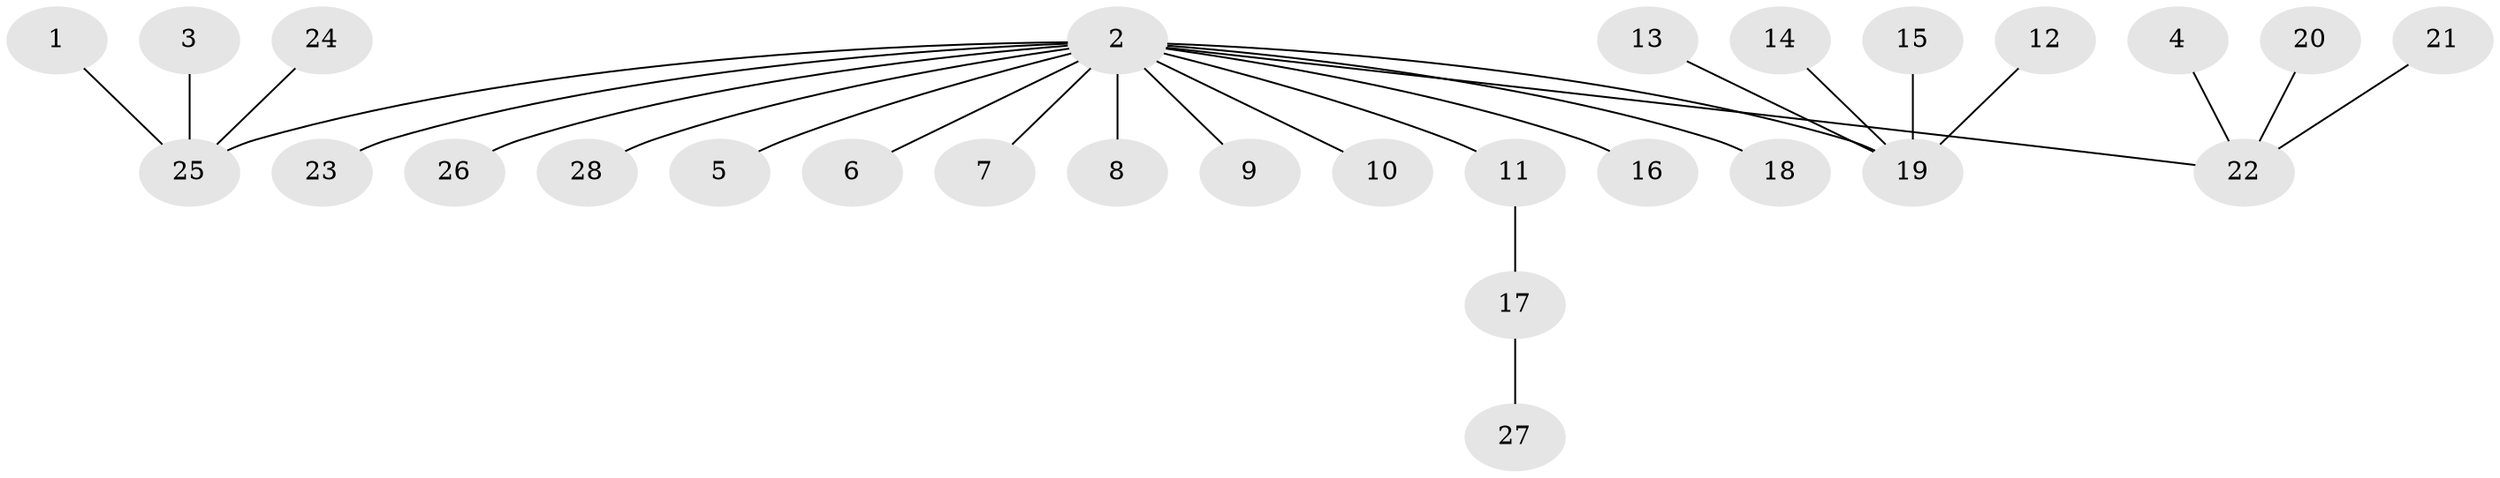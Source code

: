 // original degree distribution, {8: 0.01818181818181818, 11: 0.01818181818181818, 7: 0.05454545454545454, 2: 0.23636363636363636, 1: 0.6363636363636364, 3: 0.01818181818181818, 4: 0.01818181818181818}
// Generated by graph-tools (version 1.1) at 2025/26/03/09/25 03:26:00]
// undirected, 28 vertices, 27 edges
graph export_dot {
graph [start="1"]
  node [color=gray90,style=filled];
  1;
  2;
  3;
  4;
  5;
  6;
  7;
  8;
  9;
  10;
  11;
  12;
  13;
  14;
  15;
  16;
  17;
  18;
  19;
  20;
  21;
  22;
  23;
  24;
  25;
  26;
  27;
  28;
  1 -- 25 [weight=1.0];
  2 -- 5 [weight=1.0];
  2 -- 6 [weight=1.0];
  2 -- 7 [weight=1.0];
  2 -- 8 [weight=1.0];
  2 -- 9 [weight=1.0];
  2 -- 10 [weight=1.0];
  2 -- 11 [weight=1.0];
  2 -- 16 [weight=1.0];
  2 -- 18 [weight=1.0];
  2 -- 19 [weight=1.0];
  2 -- 22 [weight=1.0];
  2 -- 23 [weight=1.0];
  2 -- 25 [weight=1.0];
  2 -- 26 [weight=1.0];
  2 -- 28 [weight=1.0];
  3 -- 25 [weight=1.0];
  4 -- 22 [weight=1.0];
  11 -- 17 [weight=1.0];
  12 -- 19 [weight=1.0];
  13 -- 19 [weight=1.0];
  14 -- 19 [weight=1.0];
  15 -- 19 [weight=1.0];
  17 -- 27 [weight=1.0];
  20 -- 22 [weight=1.0];
  21 -- 22 [weight=1.0];
  24 -- 25 [weight=1.0];
}
